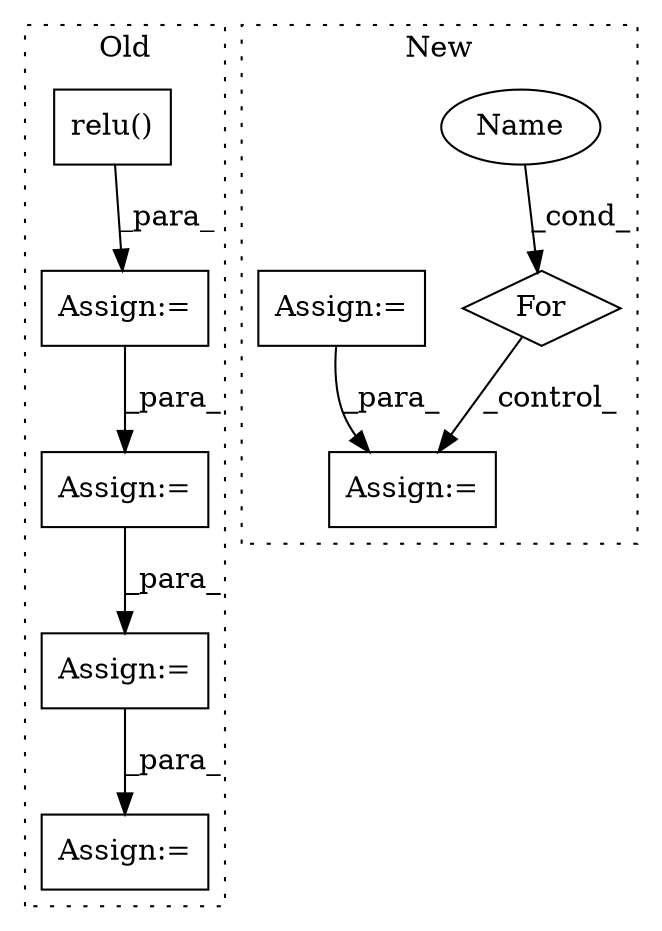 digraph G {
subgraph cluster0 {
1 [label="relu()" a="75" s="1619,1654" l="7,1" shape="box"];
3 [label="Assign:=" a="68" s="1770" l="3" shape="box"];
4 [label="Assign:=" a="68" s="1665" l="3" shape="box"];
8 [label="Assign:=" a="68" s="1721" l="3" shape="box"];
9 [label="Assign:=" a="68" s="1616" l="3" shape="box"];
label = "Old";
style="dotted";
}
subgraph cluster1 {
2 [label="For" a="107" s="2075,2115" l="4,5" shape="diamond"];
5 [label="Assign:=" a="68" s="2126" l="3" shape="box"];
6 [label="Name" a="87" s="2084" l="5" shape="ellipse"];
7 [label="Assign:=" a="68" s="2059" l="3" shape="box"];
label = "New";
style="dotted";
}
1 -> 9 [label="_para_"];
2 -> 5 [label="_control_"];
4 -> 8 [label="_para_"];
6 -> 2 [label="_cond_"];
7 -> 5 [label="_para_"];
8 -> 3 [label="_para_"];
9 -> 4 [label="_para_"];
}